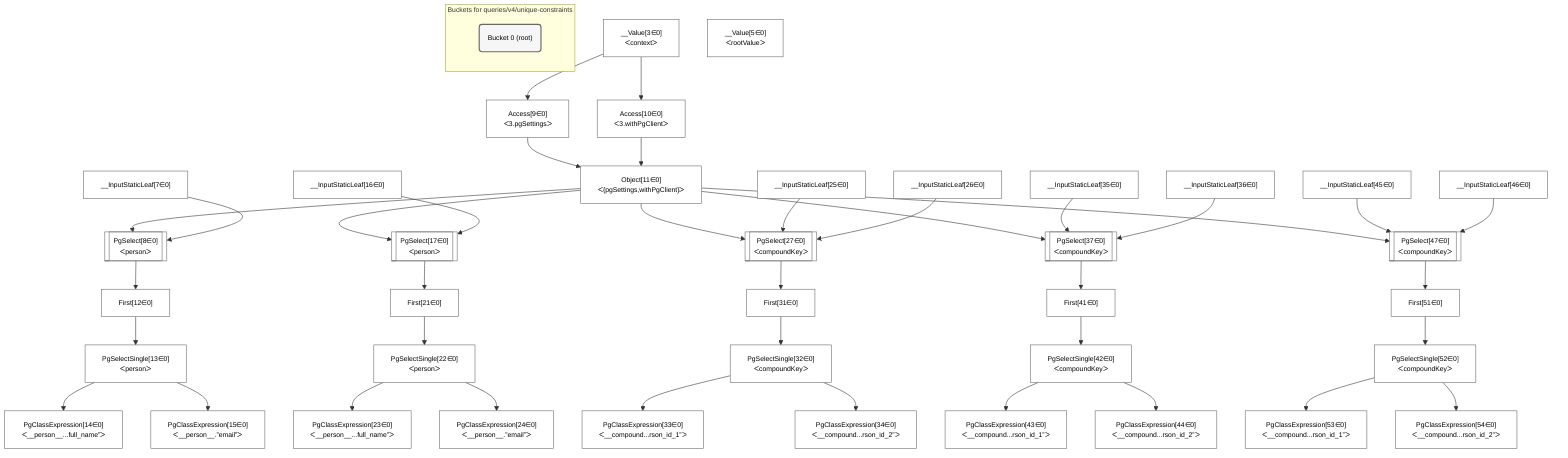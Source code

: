 %%{init: {'themeVariables': { 'fontSize': '12px'}}}%%
graph TD
    classDef path fill:#eee,stroke:#000,color:#000
    classDef plan fill:#fff,stroke-width:1px,color:#000
    classDef itemplan fill:#fff,stroke-width:2px,color:#000
    classDef sideeffectplan fill:#f00,stroke-width:2px,color:#000
    classDef bucket fill:#f6f6f6,color:#000,stroke-width:2px,text-align:left


    %% define steps
    __Value3["__Value[3∈0]<br />ᐸcontextᐳ"]:::plan
    __Value5["__Value[5∈0]<br />ᐸrootValueᐳ"]:::plan
    __InputStaticLeaf7["__InputStaticLeaf[7∈0]"]:::plan
    Access9["Access[9∈0]<br />ᐸ3.pgSettingsᐳ"]:::plan
    Access10["Access[10∈0]<br />ᐸ3.withPgClientᐳ"]:::plan
    Object11["Object[11∈0]<br />ᐸ{pgSettings,withPgClient}ᐳ"]:::plan
    PgSelect8[["PgSelect[8∈0]<br />ᐸpersonᐳ"]]:::plan
    First12["First[12∈0]"]:::plan
    PgSelectSingle13["PgSelectSingle[13∈0]<br />ᐸpersonᐳ"]:::plan
    PgClassExpression14["PgClassExpression[14∈0]<br />ᐸ__person__...full_name”ᐳ"]:::plan
    PgClassExpression15["PgClassExpression[15∈0]<br />ᐸ__person__.”email”ᐳ"]:::plan
    __InputStaticLeaf16["__InputStaticLeaf[16∈0]"]:::plan
    PgSelect17[["PgSelect[17∈0]<br />ᐸpersonᐳ"]]:::plan
    First21["First[21∈0]"]:::plan
    PgSelectSingle22["PgSelectSingle[22∈0]<br />ᐸpersonᐳ"]:::plan
    PgClassExpression23["PgClassExpression[23∈0]<br />ᐸ__person__...full_name”ᐳ"]:::plan
    PgClassExpression24["PgClassExpression[24∈0]<br />ᐸ__person__.”email”ᐳ"]:::plan
    __InputStaticLeaf25["__InputStaticLeaf[25∈0]"]:::plan
    __InputStaticLeaf26["__InputStaticLeaf[26∈0]"]:::plan
    PgSelect27[["PgSelect[27∈0]<br />ᐸcompoundKeyᐳ"]]:::plan
    First31["First[31∈0]"]:::plan
    PgSelectSingle32["PgSelectSingle[32∈0]<br />ᐸcompoundKeyᐳ"]:::plan
    PgClassExpression33["PgClassExpression[33∈0]<br />ᐸ__compound...rson_id_1”ᐳ"]:::plan
    PgClassExpression34["PgClassExpression[34∈0]<br />ᐸ__compound...rson_id_2”ᐳ"]:::plan
    __InputStaticLeaf35["__InputStaticLeaf[35∈0]"]:::plan
    __InputStaticLeaf36["__InputStaticLeaf[36∈0]"]:::plan
    PgSelect37[["PgSelect[37∈0]<br />ᐸcompoundKeyᐳ"]]:::plan
    First41["First[41∈0]"]:::plan
    PgSelectSingle42["PgSelectSingle[42∈0]<br />ᐸcompoundKeyᐳ"]:::plan
    PgClassExpression43["PgClassExpression[43∈0]<br />ᐸ__compound...rson_id_1”ᐳ"]:::plan
    PgClassExpression44["PgClassExpression[44∈0]<br />ᐸ__compound...rson_id_2”ᐳ"]:::plan
    __InputStaticLeaf45["__InputStaticLeaf[45∈0]"]:::plan
    __InputStaticLeaf46["__InputStaticLeaf[46∈0]"]:::plan
    PgSelect47[["PgSelect[47∈0]<br />ᐸcompoundKeyᐳ"]]:::plan
    First51["First[51∈0]"]:::plan
    PgSelectSingle52["PgSelectSingle[52∈0]<br />ᐸcompoundKeyᐳ"]:::plan
    PgClassExpression53["PgClassExpression[53∈0]<br />ᐸ__compound...rson_id_1”ᐳ"]:::plan
    PgClassExpression54["PgClassExpression[54∈0]<br />ᐸ__compound...rson_id_2”ᐳ"]:::plan

    %% plan dependencies
    __Value3 --> Access9
    __Value3 --> Access10
    Access9 & Access10 --> Object11
    Object11 & __InputStaticLeaf7 --> PgSelect8
    PgSelect8 --> First12
    First12 --> PgSelectSingle13
    PgSelectSingle13 --> PgClassExpression14
    PgSelectSingle13 --> PgClassExpression15
    Object11 & __InputStaticLeaf16 --> PgSelect17
    PgSelect17 --> First21
    First21 --> PgSelectSingle22
    PgSelectSingle22 --> PgClassExpression23
    PgSelectSingle22 --> PgClassExpression24
    Object11 & __InputStaticLeaf25 & __InputStaticLeaf26 --> PgSelect27
    PgSelect27 --> First31
    First31 --> PgSelectSingle32
    PgSelectSingle32 --> PgClassExpression33
    PgSelectSingle32 --> PgClassExpression34
    Object11 & __InputStaticLeaf35 & __InputStaticLeaf36 --> PgSelect37
    PgSelect37 --> First41
    First41 --> PgSelectSingle42
    PgSelectSingle42 --> PgClassExpression43
    PgSelectSingle42 --> PgClassExpression44
    Object11 & __InputStaticLeaf45 & __InputStaticLeaf46 --> PgSelect47
    PgSelect47 --> First51
    First51 --> PgSelectSingle52
    PgSelectSingle52 --> PgClassExpression53
    PgSelectSingle52 --> PgClassExpression54

    subgraph "Buckets for queries/v4/unique-constraints"
    Bucket0("Bucket 0 (root)"):::bucket
    classDef bucket0 stroke:#696969
    class Bucket0,__Value3,__Value5,__InputStaticLeaf7,PgSelect8,Access9,Access10,Object11,First12,PgSelectSingle13,PgClassExpression14,PgClassExpression15,__InputStaticLeaf16,PgSelect17,First21,PgSelectSingle22,PgClassExpression23,PgClassExpression24,__InputStaticLeaf25,__InputStaticLeaf26,PgSelect27,First31,PgSelectSingle32,PgClassExpression33,PgClassExpression34,__InputStaticLeaf35,__InputStaticLeaf36,PgSelect37,First41,PgSelectSingle42,PgClassExpression43,PgClassExpression44,__InputStaticLeaf45,__InputStaticLeaf46,PgSelect47,First51,PgSelectSingle52,PgClassExpression53,PgClassExpression54 bucket0
    end